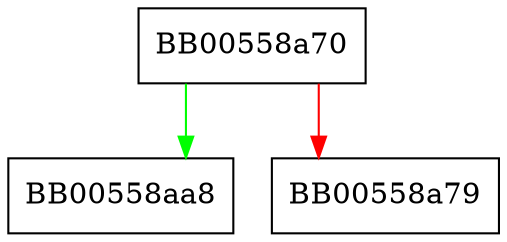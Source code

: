 digraph OSSL_CMP_CTX_set0_newPkey {
  node [shape="box"];
  graph [splines=ortho];
  BB00558a70 -> BB00558aa8 [color="green"];
  BB00558a70 -> BB00558a79 [color="red"];
}